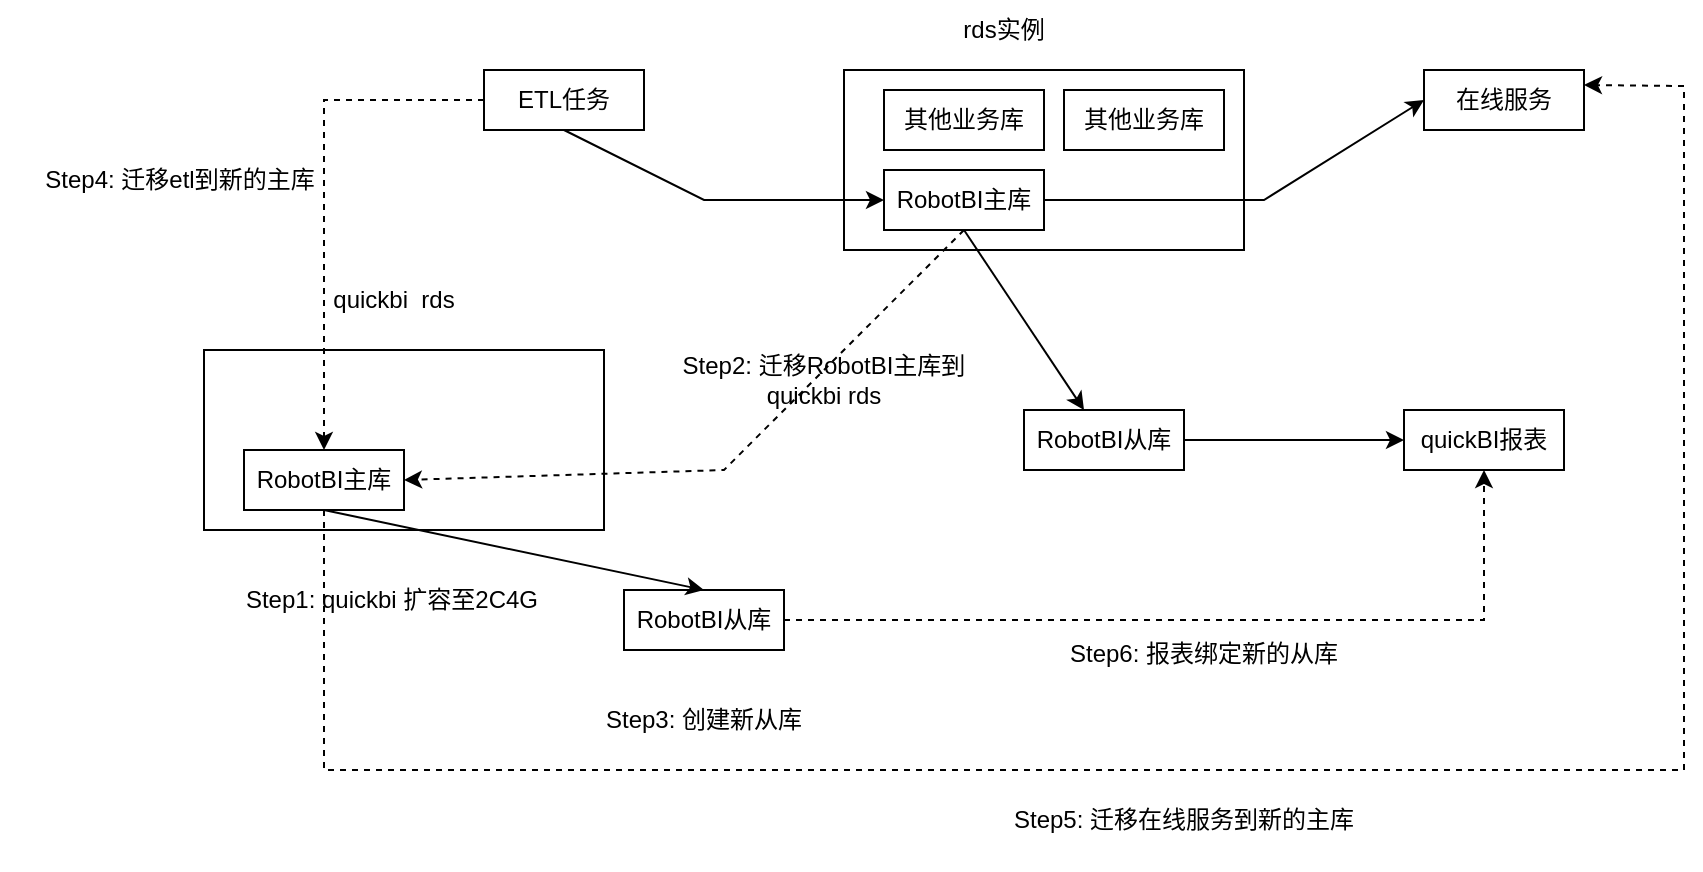 <mxfile version="20.0.1" type="github"><diagram id="ft8_SeKHVuRopPZ46WM8" name="Page-1"><mxGraphModel dx="1764" dy="465" grid="1" gridSize="10" guides="1" tooltips="1" connect="1" arrows="1" fold="1" page="1" pageScale="1" pageWidth="827" pageHeight="1169" math="0" shadow="0"><root><mxCell id="0"/><mxCell id="1" parent="0"/><mxCell id="NXChbLsbvqf_b4NOOfKF-2" value="" style="rounded=0;whiteSpace=wrap;html=1;" vertex="1" parent="1"><mxGeometry x="400" y="60" width="200" height="90" as="geometry"/></mxCell><mxCell id="NXChbLsbvqf_b4NOOfKF-3" value="RobotBI主库" style="rounded=0;whiteSpace=wrap;html=1;" vertex="1" parent="1"><mxGeometry x="420" y="110" width="80" height="30" as="geometry"/></mxCell><mxCell id="NXChbLsbvqf_b4NOOfKF-4" value="其他业务库" style="rounded=0;whiteSpace=wrap;html=1;" vertex="1" parent="1"><mxGeometry x="420" y="70" width="80" height="30" as="geometry"/></mxCell><mxCell id="NXChbLsbvqf_b4NOOfKF-5" value="其他业务库" style="rounded=0;whiteSpace=wrap;html=1;" vertex="1" parent="1"><mxGeometry x="510" y="70" width="80" height="30" as="geometry"/></mxCell><mxCell id="NXChbLsbvqf_b4NOOfKF-7" value="ETL任务" style="rounded=0;whiteSpace=wrap;html=1;" vertex="1" parent="1"><mxGeometry x="220" y="60" width="80" height="30" as="geometry"/></mxCell><mxCell id="NXChbLsbvqf_b4NOOfKF-8" value="" style="endArrow=classic;html=1;rounded=0;exitX=0.5;exitY=1;exitDx=0;exitDy=0;entryX=0;entryY=0.5;entryDx=0;entryDy=0;" edge="1" parent="1" source="NXChbLsbvqf_b4NOOfKF-7" target="NXChbLsbvqf_b4NOOfKF-3"><mxGeometry width="50" height="50" relative="1" as="geometry"><mxPoint x="450" y="260" as="sourcePoint"/><mxPoint x="500" y="210" as="targetPoint"/><Array as="points"><mxPoint x="330" y="125"/></Array></mxGeometry></mxCell><mxCell id="NXChbLsbvqf_b4NOOfKF-10" value="在线服务" style="rounded=0;whiteSpace=wrap;html=1;" vertex="1" parent="1"><mxGeometry x="690" y="60" width="80" height="30" as="geometry"/></mxCell><mxCell id="NXChbLsbvqf_b4NOOfKF-11" value="" style="endArrow=classic;html=1;rounded=0;exitX=1;exitY=0.5;exitDx=0;exitDy=0;entryX=0;entryY=0.5;entryDx=0;entryDy=0;" edge="1" parent="1" source="NXChbLsbvqf_b4NOOfKF-3" target="NXChbLsbvqf_b4NOOfKF-10"><mxGeometry width="50" height="50" relative="1" as="geometry"><mxPoint x="450" y="260" as="sourcePoint"/><mxPoint x="500" y="210" as="targetPoint"/><Array as="points"><mxPoint x="610" y="125"/></Array></mxGeometry></mxCell><mxCell id="NXChbLsbvqf_b4NOOfKF-13" value="rds实例" style="text;html=1;strokeColor=none;fillColor=none;align=center;verticalAlign=middle;whiteSpace=wrap;rounded=0;" vertex="1" parent="1"><mxGeometry x="450" y="25" width="60" height="30" as="geometry"/></mxCell><mxCell id="NXChbLsbvqf_b4NOOfKF-14" value="RobotBI从库" style="rounded=0;whiteSpace=wrap;html=1;" vertex="1" parent="1"><mxGeometry x="490" y="230" width="80" height="30" as="geometry"/></mxCell><mxCell id="NXChbLsbvqf_b4NOOfKF-15" value="" style="endArrow=classic;html=1;rounded=0;exitX=0.5;exitY=1;exitDx=0;exitDy=0;" edge="1" parent="1" source="NXChbLsbvqf_b4NOOfKF-3" target="NXChbLsbvqf_b4NOOfKF-14"><mxGeometry width="50" height="50" relative="1" as="geometry"><mxPoint x="450" y="260" as="sourcePoint"/><mxPoint x="500" y="210" as="targetPoint"/></mxGeometry></mxCell><mxCell id="NXChbLsbvqf_b4NOOfKF-16" value="quickBI报表" style="rounded=0;whiteSpace=wrap;html=1;" vertex="1" parent="1"><mxGeometry x="680" y="230" width="80" height="30" as="geometry"/></mxCell><mxCell id="NXChbLsbvqf_b4NOOfKF-17" value="" style="endArrow=classic;html=1;rounded=0;exitX=1;exitY=0.5;exitDx=0;exitDy=0;entryX=0;entryY=0.5;entryDx=0;entryDy=0;" edge="1" parent="1" source="NXChbLsbvqf_b4NOOfKF-14" target="NXChbLsbvqf_b4NOOfKF-16"><mxGeometry width="50" height="50" relative="1" as="geometry"><mxPoint x="450" y="260" as="sourcePoint"/><mxPoint x="500" y="210" as="targetPoint"/></mxGeometry></mxCell><mxCell id="NXChbLsbvqf_b4NOOfKF-18" value="" style="rounded=0;whiteSpace=wrap;html=1;" vertex="1" parent="1"><mxGeometry x="80" y="200" width="200" height="90" as="geometry"/></mxCell><mxCell id="NXChbLsbvqf_b4NOOfKF-19" value="quickbi&amp;nbsp; rds" style="text;html=1;strokeColor=none;fillColor=none;align=center;verticalAlign=middle;whiteSpace=wrap;rounded=0;" vertex="1" parent="1"><mxGeometry x="140" y="160" width="70" height="30" as="geometry"/></mxCell><mxCell id="NXChbLsbvqf_b4NOOfKF-20" value="RobotBI主库" style="rounded=0;whiteSpace=wrap;html=1;" vertex="1" parent="1"><mxGeometry x="100" y="250" width="80" height="30" as="geometry"/></mxCell><mxCell id="NXChbLsbvqf_b4NOOfKF-21" value="" style="endArrow=classic;html=1;rounded=0;entryX=1;entryY=0.5;entryDx=0;entryDy=0;dashed=1;" edge="1" parent="1" target="NXChbLsbvqf_b4NOOfKF-20"><mxGeometry width="50" height="50" relative="1" as="geometry"><mxPoint x="460" y="140" as="sourcePoint"/><mxPoint x="460" y="140" as="targetPoint"/><Array as="points"><mxPoint x="340" y="260"/></Array></mxGeometry></mxCell><mxCell id="NXChbLsbvqf_b4NOOfKF-23" value="Step1: quickbi 扩容至2C4G" style="text;html=1;strokeColor=none;fillColor=none;align=center;verticalAlign=middle;whiteSpace=wrap;rounded=0;" vertex="1" parent="1"><mxGeometry x="84" y="310" width="180" height="30" as="geometry"/></mxCell><mxCell id="NXChbLsbvqf_b4NOOfKF-24" value="Step2: 迁移RobotBI主库到&lt;br&gt;quickbi rds" style="text;html=1;strokeColor=none;fillColor=none;align=center;verticalAlign=middle;whiteSpace=wrap;rounded=0;" vertex="1" parent="1"><mxGeometry x="300" y="190" width="180" height="50" as="geometry"/></mxCell><mxCell id="NXChbLsbvqf_b4NOOfKF-25" value="RobotBI从库" style="rounded=0;whiteSpace=wrap;html=1;" vertex="1" parent="1"><mxGeometry x="290" y="320" width="80" height="30" as="geometry"/></mxCell><mxCell id="NXChbLsbvqf_b4NOOfKF-26" value="" style="endArrow=classic;html=1;rounded=0;exitX=0.5;exitY=1;exitDx=0;exitDy=0;entryX=0.5;entryY=0;entryDx=0;entryDy=0;" edge="1" parent="1" source="NXChbLsbvqf_b4NOOfKF-20" target="NXChbLsbvqf_b4NOOfKF-25"><mxGeometry width="50" height="50" relative="1" as="geometry"><mxPoint x="450" y="230" as="sourcePoint"/><mxPoint x="500" y="180" as="targetPoint"/></mxGeometry></mxCell><mxCell id="NXChbLsbvqf_b4NOOfKF-27" value="Step3: 创建新从库" style="text;html=1;strokeColor=none;fillColor=none;align=center;verticalAlign=middle;whiteSpace=wrap;rounded=0;" vertex="1" parent="1"><mxGeometry x="240" y="360" width="180" height="50" as="geometry"/></mxCell><mxCell id="NXChbLsbvqf_b4NOOfKF-31" value="" style="endArrow=classic;html=1;rounded=0;exitX=0;exitY=0.5;exitDx=0;exitDy=0;entryX=0.5;entryY=0;entryDx=0;entryDy=0;dashed=1;" edge="1" parent="1" source="NXChbLsbvqf_b4NOOfKF-7" target="NXChbLsbvqf_b4NOOfKF-20"><mxGeometry width="50" height="50" relative="1" as="geometry"><mxPoint x="450" y="230" as="sourcePoint"/><mxPoint x="500" y="180" as="targetPoint"/><Array as="points"><mxPoint x="140" y="75"/></Array></mxGeometry></mxCell><mxCell id="NXChbLsbvqf_b4NOOfKF-32" value="Step4: 迁移etl到新的主库" style="text;html=1;strokeColor=none;fillColor=none;align=center;verticalAlign=middle;whiteSpace=wrap;rounded=0;" vertex="1" parent="1"><mxGeometry x="-22" y="90" width="180" height="50" as="geometry"/></mxCell><mxCell id="NXChbLsbvqf_b4NOOfKF-33" value="" style="endArrow=classic;html=1;rounded=0;dashed=1;entryX=1;entryY=0.25;entryDx=0;entryDy=0;" edge="1" parent="1" target="NXChbLsbvqf_b4NOOfKF-10"><mxGeometry width="50" height="50" relative="1" as="geometry"><mxPoint x="140" y="280" as="sourcePoint"/><mxPoint x="460" y="180" as="targetPoint"/><Array as="points"><mxPoint x="140" y="410"/><mxPoint x="820" y="410"/><mxPoint x="820" y="68"/></Array></mxGeometry></mxCell><mxCell id="NXChbLsbvqf_b4NOOfKF-34" value="Step5: 迁移在线服务到新的主库" style="text;html=1;strokeColor=none;fillColor=none;align=center;verticalAlign=middle;whiteSpace=wrap;rounded=0;" vertex="1" parent="1"><mxGeometry x="480" y="410" width="180" height="50" as="geometry"/></mxCell><mxCell id="NXChbLsbvqf_b4NOOfKF-35" value="" style="endArrow=classic;html=1;rounded=0;dashed=1;exitX=1;exitY=0.5;exitDx=0;exitDy=0;entryX=0.5;entryY=1;entryDx=0;entryDy=0;" edge="1" parent="1" source="NXChbLsbvqf_b4NOOfKF-25" target="NXChbLsbvqf_b4NOOfKF-16"><mxGeometry width="50" height="50" relative="1" as="geometry"><mxPoint x="410" y="300" as="sourcePoint"/><mxPoint x="730" y="340" as="targetPoint"/><Array as="points"><mxPoint x="720" y="335"/></Array></mxGeometry></mxCell><mxCell id="NXChbLsbvqf_b4NOOfKF-36" value="Step6: 报表绑定新的从库" style="text;html=1;strokeColor=none;fillColor=none;align=center;verticalAlign=middle;whiteSpace=wrap;rounded=0;" vertex="1" parent="1"><mxGeometry x="490" y="327" width="180" height="50" as="geometry"/></mxCell></root></mxGraphModel></diagram></mxfile>